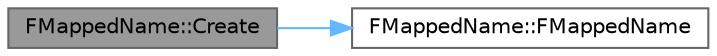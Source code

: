 digraph "FMappedName::Create"
{
 // INTERACTIVE_SVG=YES
 // LATEX_PDF_SIZE
  bgcolor="transparent";
  edge [fontname=Helvetica,fontsize=10,labelfontname=Helvetica,labelfontsize=10];
  node [fontname=Helvetica,fontsize=10,shape=box,height=0.2,width=0.4];
  rankdir="LR";
  Node1 [id="Node000001",label="FMappedName::Create",height=0.2,width=0.4,color="gray40", fillcolor="grey60", style="filled", fontcolor="black",tooltip=" "];
  Node1 -> Node2 [id="edge1_Node000001_Node000002",color="steelblue1",style="solid",tooltip=" "];
  Node2 [id="Node000002",label="FMappedName::FMappedName",height=0.2,width=0.4,color="grey40", fillcolor="white", style="filled",URL="$d7/dfb/classFMappedName.html#a502c6b870b872d3fd3bd88a7724095e6",tooltip=" "];
}
